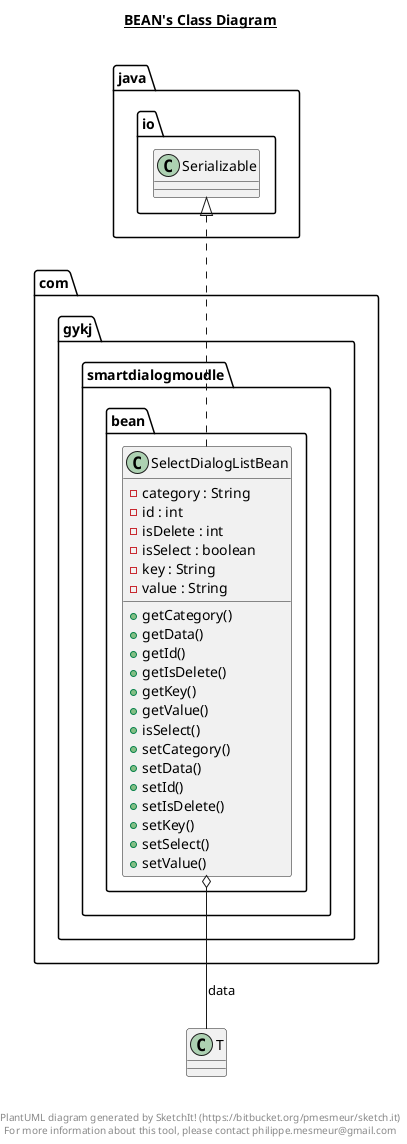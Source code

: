 @startuml

title __BEAN's Class Diagram__\n

  namespace com.gykj.smartdialogmoudle {
    namespace bean {
      class com.gykj.smartdialogmoudle.bean.SelectDialogListBean {
          - category : String
          - id : int
          - isDelete : int
          - isSelect : boolean
          - key : String
          - value : String
          + getCategory()
          + getData()
          + getId()
          + getIsDelete()
          + getKey()
          + getValue()
          + isSelect()
          + setCategory()
          + setData()
          + setId()
          + setIsDelete()
          + setKey()
          + setSelect()
          + setValue()
      }
    }
  }
  

  com.gykj.smartdialogmoudle.bean.SelectDialogListBean .up.|> java.io.Serializable
  com.gykj.smartdialogmoudle.bean.SelectDialogListBean o-- T : data


right footer


PlantUML diagram generated by SketchIt! (https://bitbucket.org/pmesmeur/sketch.it)
For more information about this tool, please contact philippe.mesmeur@gmail.com
endfooter

@enduml
